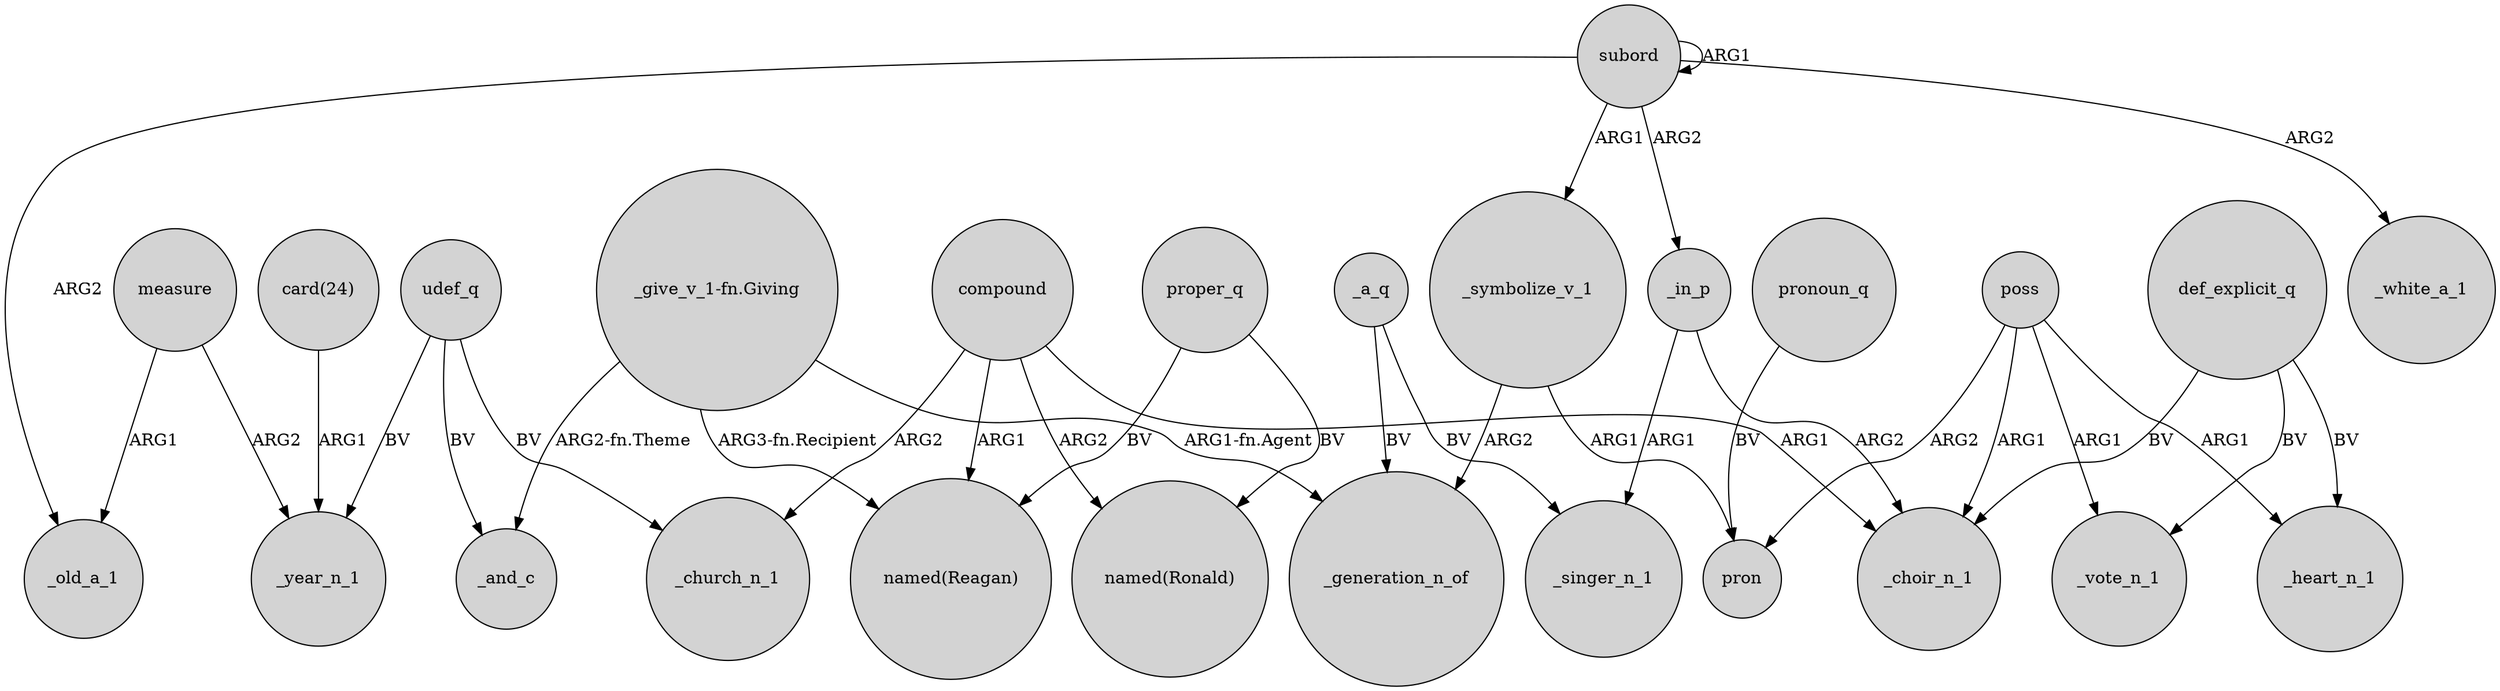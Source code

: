digraph {
	node [shape=circle style=filled]
	subord -> _old_a_1 [label=ARG2]
	compound -> "named(Reagan)" [label=ARG1]
	poss -> pron [label=ARG2]
	compound -> _church_n_1 [label=ARG2]
	measure -> _year_n_1 [label=ARG2]
	poss -> _choir_n_1 [label=ARG1]
	"_give_v_1-fn.Giving" -> "named(Reagan)" [label="ARG3-fn.Recipient"]
	poss -> _heart_n_1 [label=ARG1]
	def_explicit_q -> _heart_n_1 [label=BV]
	poss -> _vote_n_1 [label=ARG1]
	proper_q -> "named(Ronald)" [label=BV]
	"_give_v_1-fn.Giving" -> _generation_n_of [label="ARG1-fn.Agent"]
	subord -> subord [label=ARG1]
	subord -> _white_a_1 [label=ARG2]
	_a_q -> _singer_n_1 [label=BV]
	_symbolize_v_1 -> _generation_n_of [label=ARG2]
	subord -> _in_p [label=ARG2]
	compound -> "named(Ronald)" [label=ARG2]
	measure -> _old_a_1 [label=ARG1]
	"card(24)" -> _year_n_1 [label=ARG1]
	_symbolize_v_1 -> pron [label=ARG1]
	pronoun_q -> pron [label=BV]
	def_explicit_q -> _choir_n_1 [label=BV]
	_a_q -> _generation_n_of [label=BV]
	compound -> _choir_n_1 [label=ARG1]
	_in_p -> _singer_n_1 [label=ARG1]
	def_explicit_q -> _vote_n_1 [label=BV]
	proper_q -> "named(Reagan)" [label=BV]
	subord -> _symbolize_v_1 [label=ARG1]
	udef_q -> _year_n_1 [label=BV]
	udef_q -> _church_n_1 [label=BV]
	_in_p -> _choir_n_1 [label=ARG2]
	udef_q -> _and_c [label=BV]
	"_give_v_1-fn.Giving" -> _and_c [label="ARG2-fn.Theme"]
}
